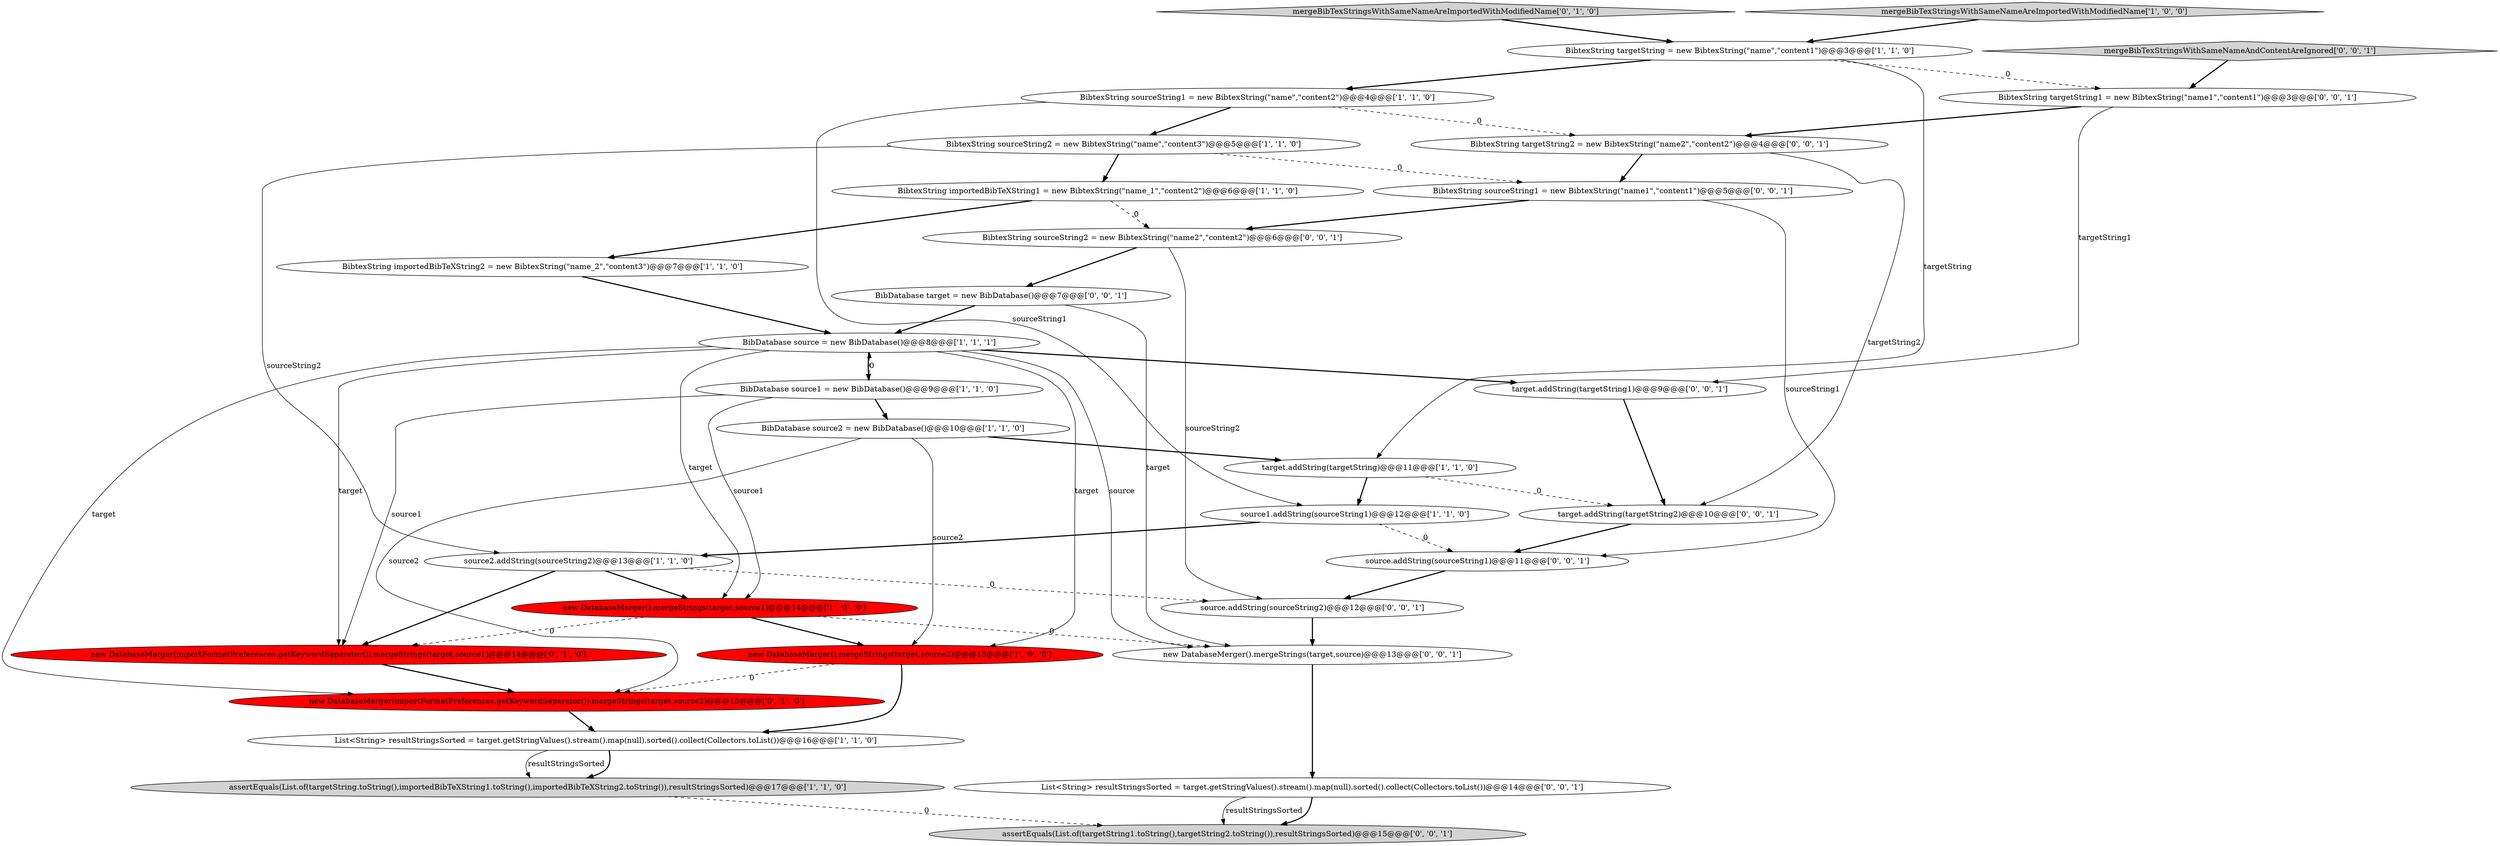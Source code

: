 digraph {
13 [style = filled, label = "BibDatabase source = new BibDatabase()@@@8@@@['1', '1', '1']", fillcolor = white, shape = ellipse image = "AAA0AAABBB1BBB"];
30 [style = filled, label = "BibDatabase target = new BibDatabase()@@@7@@@['0', '0', '1']", fillcolor = white, shape = ellipse image = "AAA0AAABBB3BBB"];
9 [style = filled, label = "new DatabaseMerger().mergeStrings(target,source1)@@@14@@@['1', '0', '0']", fillcolor = red, shape = ellipse image = "AAA1AAABBB1BBB"];
8 [style = filled, label = "assertEquals(List.of(targetString.toString(),importedBibTeXString1.toString(),importedBibTeXString2.toString()),resultStringsSorted)@@@17@@@['1', '1', '0']", fillcolor = lightgray, shape = ellipse image = "AAA0AAABBB1BBB"];
14 [style = filled, label = "BibtexString sourceString1 = new BibtexString(\"name\",\"content2\")@@@4@@@['1', '1', '0']", fillcolor = white, shape = ellipse image = "AAA0AAABBB1BBB"];
25 [style = filled, label = "List<String> resultStringsSorted = target.getStringValues().stream().map(null).sorted().collect(Collectors.toList())@@@14@@@['0', '0', '1']", fillcolor = white, shape = ellipse image = "AAA0AAABBB3BBB"];
11 [style = filled, label = "new DatabaseMerger().mergeStrings(target,source2)@@@15@@@['1', '0', '0']", fillcolor = red, shape = ellipse image = "AAA1AAABBB1BBB"];
10 [style = filled, label = "source2.addString(sourceString2)@@@13@@@['1', '1', '0']", fillcolor = white, shape = ellipse image = "AAA0AAABBB1BBB"];
16 [style = filled, label = "mergeBibTexStringsWithSameNameAreImportedWithModifiedName['0', '1', '0']", fillcolor = lightgray, shape = diamond image = "AAA0AAABBB2BBB"];
0 [style = filled, label = "mergeBibTexStringsWithSameNameAreImportedWithModifiedName['1', '0', '0']", fillcolor = lightgray, shape = diamond image = "AAA0AAABBB1BBB"];
28 [style = filled, label = "source.addString(sourceString2)@@@12@@@['0', '0', '1']", fillcolor = white, shape = ellipse image = "AAA0AAABBB3BBB"];
7 [style = filled, label = "List<String> resultStringsSorted = target.getStringValues().stream().map(null).sorted().collect(Collectors.toList())@@@16@@@['1', '1', '0']", fillcolor = white, shape = ellipse image = "AAA0AAABBB1BBB"];
17 [style = filled, label = "new DatabaseMerger(importFormatPreferences.getKeywordSeparator()).mergeStrings(target,source2)@@@15@@@['0', '1', '0']", fillcolor = red, shape = ellipse image = "AAA1AAABBB2BBB"];
31 [style = filled, label = "source.addString(sourceString1)@@@11@@@['0', '0', '1']", fillcolor = white, shape = ellipse image = "AAA0AAABBB3BBB"];
26 [style = filled, label = "assertEquals(List.of(targetString1.toString(),targetString2.toString()),resultStringsSorted)@@@15@@@['0', '0', '1']", fillcolor = lightgray, shape = ellipse image = "AAA0AAABBB3BBB"];
27 [style = filled, label = "mergeBibTexStringsWithSameNameAndContentAreIgnored['0', '0', '1']", fillcolor = lightgray, shape = diamond image = "AAA0AAABBB3BBB"];
22 [style = filled, label = "target.addString(targetString2)@@@10@@@['0', '0', '1']", fillcolor = white, shape = ellipse image = "AAA0AAABBB3BBB"];
21 [style = filled, label = "BibtexString targetString1 = new BibtexString(\"name1\",\"content1\")@@@3@@@['0', '0', '1']", fillcolor = white, shape = ellipse image = "AAA0AAABBB3BBB"];
5 [style = filled, label = "BibtexString targetString = new BibtexString(\"name\",\"content1\")@@@3@@@['1', '1', '0']", fillcolor = white, shape = ellipse image = "AAA0AAABBB1BBB"];
2 [style = filled, label = "BibtexString importedBibTeXString1 = new BibtexString(\"name_1\",\"content2\")@@@6@@@['1', '1', '0']", fillcolor = white, shape = ellipse image = "AAA0AAABBB1BBB"];
23 [style = filled, label = "target.addString(targetString1)@@@9@@@['0', '0', '1']", fillcolor = white, shape = ellipse image = "AAA0AAABBB3BBB"];
24 [style = filled, label = "BibtexString sourceString1 = new BibtexString(\"name1\",\"content1\")@@@5@@@['0', '0', '1']", fillcolor = white, shape = ellipse image = "AAA0AAABBB3BBB"];
1 [style = filled, label = "BibtexString sourceString2 = new BibtexString(\"name\",\"content3\")@@@5@@@['1', '1', '0']", fillcolor = white, shape = ellipse image = "AAA0AAABBB1BBB"];
29 [style = filled, label = "new DatabaseMerger().mergeStrings(target,source)@@@13@@@['0', '0', '1']", fillcolor = white, shape = ellipse image = "AAA0AAABBB3BBB"];
3 [style = filled, label = "target.addString(targetString)@@@11@@@['1', '1', '0']", fillcolor = white, shape = ellipse image = "AAA0AAABBB1BBB"];
12 [style = filled, label = "source1.addString(sourceString1)@@@12@@@['1', '1', '0']", fillcolor = white, shape = ellipse image = "AAA0AAABBB1BBB"];
18 [style = filled, label = "new DatabaseMerger(importFormatPreferences.getKeywordSeparator()).mergeStrings(target,source1)@@@14@@@['0', '1', '0']", fillcolor = red, shape = ellipse image = "AAA1AAABBB2BBB"];
4 [style = filled, label = "BibtexString importedBibTeXString2 = new BibtexString(\"name_2\",\"content3\")@@@7@@@['1', '1', '0']", fillcolor = white, shape = ellipse image = "AAA0AAABBB1BBB"];
15 [style = filled, label = "BibDatabase source1 = new BibDatabase()@@@9@@@['1', '1', '0']", fillcolor = white, shape = ellipse image = "AAA0AAABBB1BBB"];
19 [style = filled, label = "BibtexString targetString2 = new BibtexString(\"name2\",\"content2\")@@@4@@@['0', '0', '1']", fillcolor = white, shape = ellipse image = "AAA0AAABBB3BBB"];
20 [style = filled, label = "BibtexString sourceString2 = new BibtexString(\"name2\",\"content2\")@@@6@@@['0', '0', '1']", fillcolor = white, shape = ellipse image = "AAA0AAABBB3BBB"];
6 [style = filled, label = "BibDatabase source2 = new BibDatabase()@@@10@@@['1', '1', '0']", fillcolor = white, shape = ellipse image = "AAA0AAABBB1BBB"];
5->3 [style = solid, label="targetString"];
28->29 [style = bold, label=""];
6->3 [style = bold, label=""];
10->18 [style = bold, label=""];
13->11 [style = solid, label="target"];
6->11 [style = solid, label="source2"];
13->18 [style = solid, label="target"];
30->13 [style = bold, label=""];
30->29 [style = solid, label="target"];
9->11 [style = bold, label=""];
6->17 [style = solid, label="source2"];
21->19 [style = bold, label=""];
15->9 [style = solid, label="source1"];
2->20 [style = dashed, label="0"];
13->9 [style = solid, label="target"];
9->18 [style = dashed, label="0"];
4->13 [style = bold, label=""];
18->17 [style = bold, label=""];
22->31 [style = bold, label=""];
29->25 [style = bold, label=""];
12->31 [style = dashed, label="0"];
10->28 [style = dashed, label="0"];
15->6 [style = bold, label=""];
3->22 [style = dashed, label="0"];
11->17 [style = dashed, label="0"];
15->18 [style = solid, label="source1"];
5->14 [style = bold, label=""];
3->12 [style = bold, label=""];
1->10 [style = solid, label="sourceString2"];
7->8 [style = bold, label=""];
13->17 [style = solid, label="target"];
2->4 [style = bold, label=""];
19->22 [style = solid, label="targetString2"];
14->1 [style = bold, label=""];
19->24 [style = bold, label=""];
24->20 [style = bold, label=""];
17->7 [style = bold, label=""];
12->10 [style = bold, label=""];
23->22 [style = bold, label=""];
9->29 [style = dashed, label="0"];
14->12 [style = solid, label="sourceString1"];
7->8 [style = solid, label="resultStringsSorted"];
13->29 [style = solid, label="source"];
1->24 [style = dashed, label="0"];
20->28 [style = solid, label="sourceString2"];
25->26 [style = bold, label=""];
13->23 [style = bold, label=""];
16->5 [style = bold, label=""];
5->21 [style = dashed, label="0"];
15->13 [style = dashed, label="0"];
14->19 [style = dashed, label="0"];
1->2 [style = bold, label=""];
10->9 [style = bold, label=""];
13->15 [style = bold, label=""];
31->28 [style = bold, label=""];
21->23 [style = solid, label="targetString1"];
24->31 [style = solid, label="sourceString1"];
20->30 [style = bold, label=""];
27->21 [style = bold, label=""];
25->26 [style = solid, label="resultStringsSorted"];
11->7 [style = bold, label=""];
0->5 [style = bold, label=""];
8->26 [style = dashed, label="0"];
}
